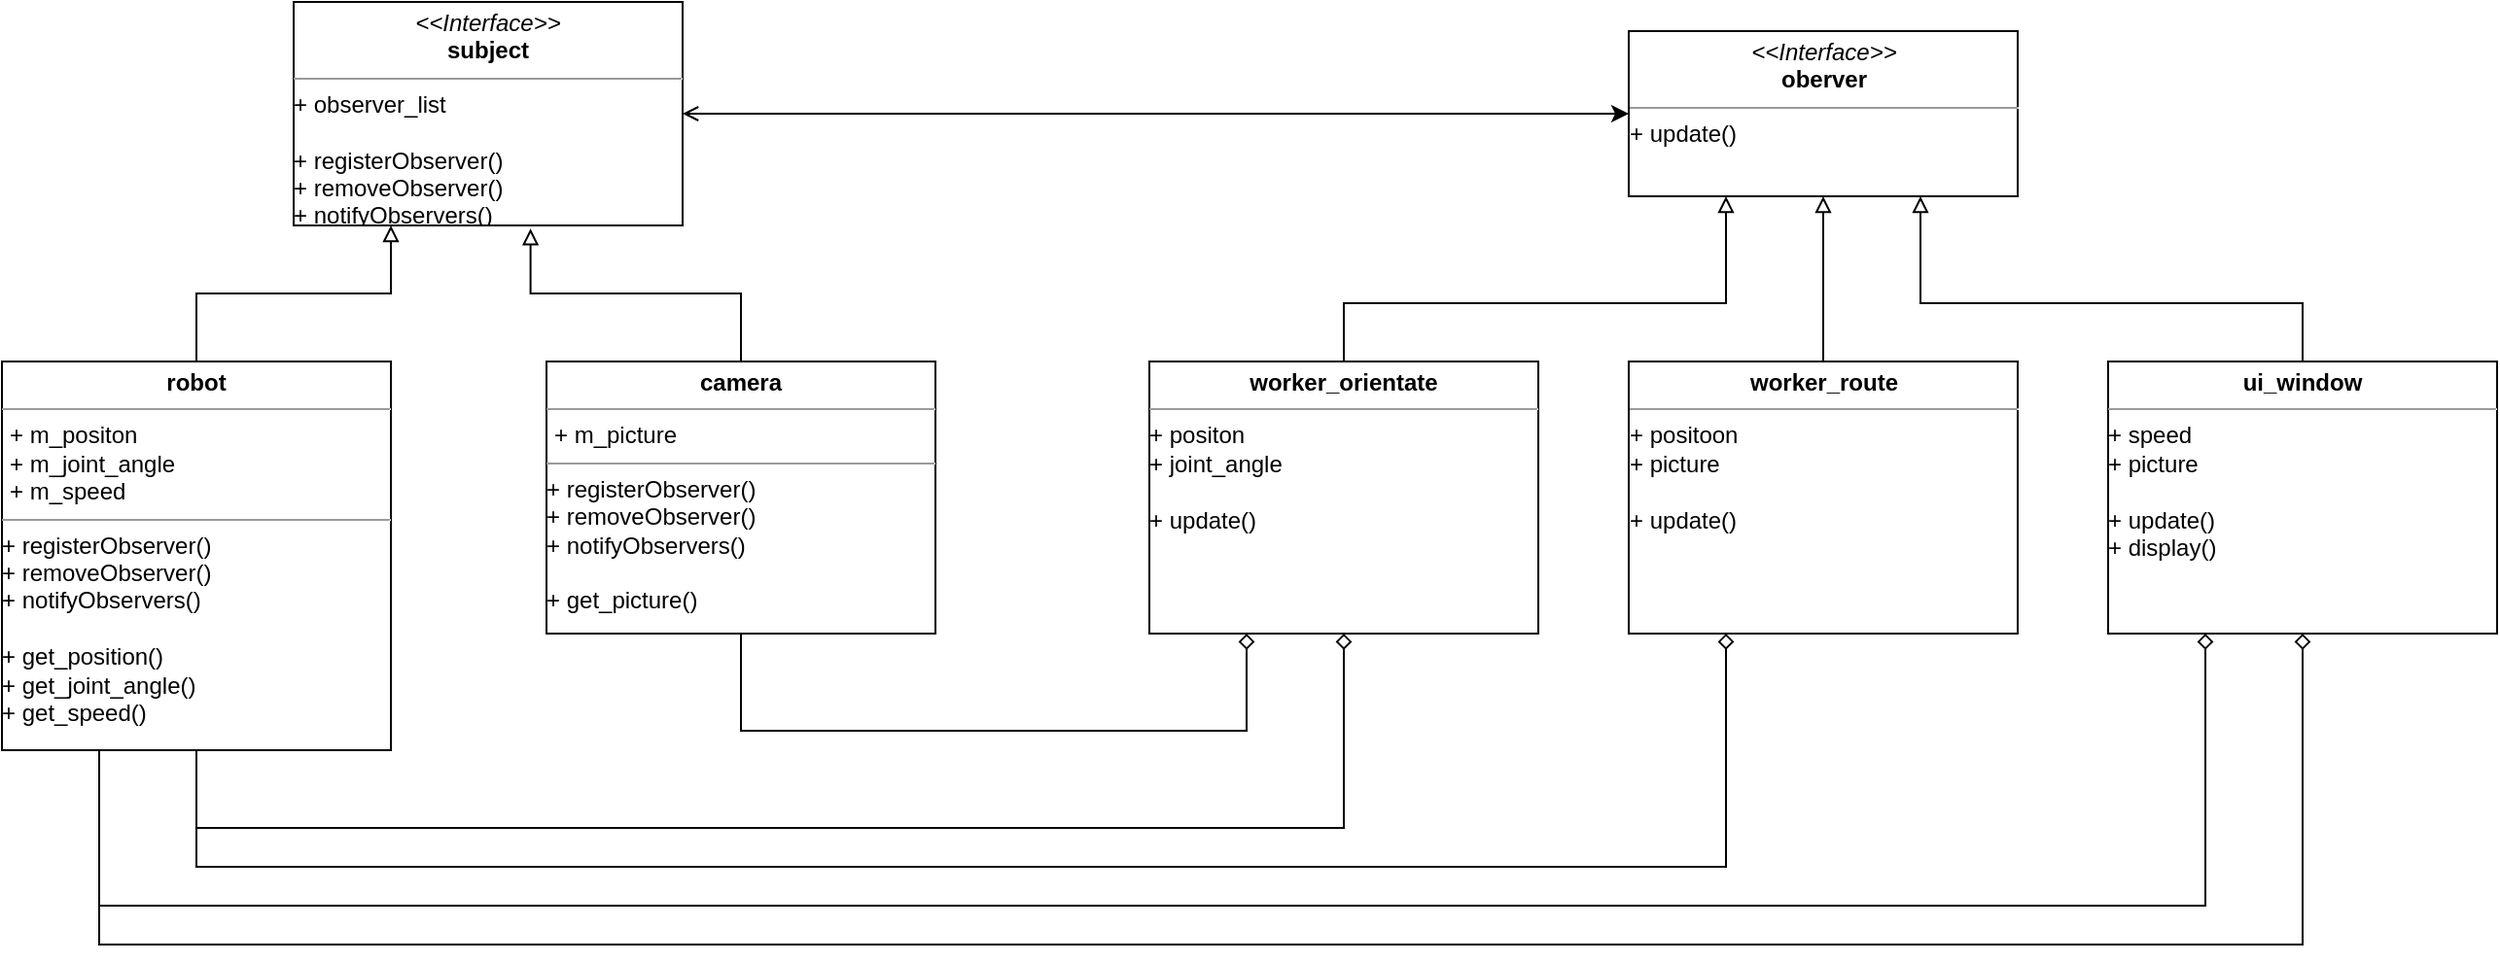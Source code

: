 <mxfile version="10.7.7" type="device"><diagram name="Page-1" id="b5b7bab2-c9e2-2cf4-8b2a-24fd1a2a6d21"><mxGraphModel dx="1119" dy="719" grid="1" gridSize="10" guides="1" tooltips="1" connect="1" arrows="1" fold="1" page="1" pageScale="1" pageWidth="827" pageHeight="1169" background="#ffffff" math="0" shadow="0"><root><mxCell id="0"/><mxCell id="1" parent="0"/><mxCell id="PspNxIg9E7C1y30Bb6tA-11" style="edgeStyle=orthogonalEdgeStyle;rounded=0;orthogonalLoop=1;jettySize=auto;html=1;entryX=0.25;entryY=1;entryDx=0;entryDy=0;endArrow=block;endFill=0;" edge="1" parent="1" source="PspNxIg9E7C1y30Bb6tA-7" target="PspNxIg9E7C1y30Bb6tA-10"><mxGeometry relative="1" as="geometry"/></mxCell><mxCell id="gdC_bUg8s1mIforYcPa6-1" style="edgeStyle=orthogonalEdgeStyle;rounded=0;orthogonalLoop=1;jettySize=auto;html=1;entryX=0.25;entryY=1;entryDx=0;entryDy=0;endArrow=diamond;endFill=0;" edge="1" parent="1" source="PspNxIg9E7C1y30Bb6tA-7" target="PspNxIg9E7C1y30Bb6tA-15"><mxGeometry relative="1" as="geometry"><Array as="points"><mxPoint x="190" y="480"/><mxPoint x="976" y="480"/></Array></mxGeometry></mxCell><mxCell id="gdC_bUg8s1mIforYcPa6-3" style="edgeStyle=orthogonalEdgeStyle;rounded=0;orthogonalLoop=1;jettySize=auto;html=1;entryX=0.5;entryY=1;entryDx=0;entryDy=0;endArrow=diamond;endFill=0;" edge="1" parent="1" source="PspNxIg9E7C1y30Bb6tA-7" target="PspNxIg9E7C1y30Bb6tA-16"><mxGeometry relative="1" as="geometry"><Array as="points"><mxPoint x="190" y="460"/><mxPoint x="780" y="460"/></Array></mxGeometry></mxCell><mxCell id="gdC_bUg8s1mIforYcPa6-4" style="edgeStyle=orthogonalEdgeStyle;rounded=0;orthogonalLoop=1;jettySize=auto;html=1;exitX=0.25;exitY=1;exitDx=0;exitDy=0;endArrow=diamond;endFill=0;entryX=0.25;entryY=1;entryDx=0;entryDy=0;" edge="1" parent="1" source="PspNxIg9E7C1y30Bb6tA-7" target="PspNxIg9E7C1y30Bb6tA-17"><mxGeometry relative="1" as="geometry"><mxPoint x="1250" y="530" as="targetPoint"/><Array as="points"><mxPoint x="140" y="500"/><mxPoint x="1223" y="500"/></Array></mxGeometry></mxCell><mxCell id="gdC_bUg8s1mIforYcPa6-5" style="edgeStyle=orthogonalEdgeStyle;rounded=0;orthogonalLoop=1;jettySize=auto;html=1;entryX=0.5;entryY=1;entryDx=0;entryDy=0;endArrow=diamond;endFill=0;exitX=0.25;exitY=1;exitDx=0;exitDy=0;" edge="1" parent="1" source="PspNxIg9E7C1y30Bb6tA-7" target="PspNxIg9E7C1y30Bb6tA-17"><mxGeometry relative="1" as="geometry"><Array as="points"><mxPoint x="140" y="520"/><mxPoint x="1273" y="520"/></Array></mxGeometry></mxCell><mxCell id="PspNxIg9E7C1y30Bb6tA-7" value="&lt;p style=&quot;margin: 0px ; margin-top: 4px ; text-align: center&quot;&gt;&lt;b&gt;robot&lt;/b&gt;&lt;/p&gt;&lt;hr size=&quot;1&quot;&gt;&lt;p style=&quot;margin: 0px ; margin-left: 4px&quot;&gt;+ m_positon&lt;br&gt;+ m_joint_angle&lt;br&gt;&lt;/p&gt;&lt;p style=&quot;margin: 0px ; margin-left: 4px&quot;&gt;+ m_speed&lt;br&gt;&lt;/p&gt;&lt;hr size=&quot;1&quot;&gt;&lt;p style=&quot;margin: 0px ; margin-left: 4px&quot;&gt;&lt;/p&gt;+ registerObserver()&lt;br&gt;+ removeObserver()&lt;br&gt;+ notifyObservers()&lt;br&gt;&lt;br&gt;+ get_position()&lt;br&gt;+ get_joint_angle()&lt;br&gt;&lt;span&gt;+&amp;nbsp;&lt;/span&gt;get_speed()&lt;br&gt;&lt;p&gt;&lt;br&gt;&lt;/p&gt;" style="verticalAlign=top;align=left;overflow=fill;fontSize=12;fontFamily=Helvetica;html=1;" vertex="1" parent="1"><mxGeometry x="90" y="220" width="200" height="200" as="geometry"/></mxCell><mxCell id="PspNxIg9E7C1y30Bb6tA-12" style="edgeStyle=orthogonalEdgeStyle;rounded=0;orthogonalLoop=1;jettySize=auto;html=1;entryX=0.609;entryY=1.014;entryDx=0;entryDy=0;entryPerimeter=0;endArrow=block;endFill=0;" edge="1" parent="1" source="PspNxIg9E7C1y30Bb6tA-8" target="PspNxIg9E7C1y30Bb6tA-10"><mxGeometry relative="1" as="geometry"/></mxCell><mxCell id="gdC_bUg8s1mIforYcPa6-2" style="edgeStyle=orthogonalEdgeStyle;rounded=0;orthogonalLoop=1;jettySize=auto;html=1;entryX=0.25;entryY=1;entryDx=0;entryDy=0;endArrow=diamond;endFill=0;" edge="1" parent="1" source="PspNxIg9E7C1y30Bb6tA-8" target="PspNxIg9E7C1y30Bb6tA-16"><mxGeometry relative="1" as="geometry"><Array as="points"><mxPoint x="470" y="410"/><mxPoint x="730" y="410"/></Array></mxGeometry></mxCell><mxCell id="PspNxIg9E7C1y30Bb6tA-8" value="&lt;p style=&quot;margin: 0px ; margin-top: 4px ; text-align: center&quot;&gt;&lt;b&gt;camera&lt;/b&gt;&lt;/p&gt;&lt;hr size=&quot;1&quot;&gt;&lt;p style=&quot;margin: 0px ; margin-left: 4px&quot;&gt;+ m_picture&lt;/p&gt;&lt;hr size=&quot;1&quot;&gt;&lt;p style=&quot;margin: 0px ; margin-left: 4px&quot;&gt;&lt;/p&gt;+ registerObserver()&lt;br&gt;+ removeObserver()&lt;br&gt;+ notifyObservers()&lt;br&gt;&lt;br&gt;+ get_picture()&lt;br&gt;&lt;p&gt;&lt;br&gt;&lt;/p&gt;" style="verticalAlign=top;align=left;overflow=fill;fontSize=12;fontFamily=Helvetica;html=1;" vertex="1" parent="1"><mxGeometry x="370" y="220" width="200" height="140" as="geometry"/></mxCell><mxCell id="PspNxIg9E7C1y30Bb6tA-10" value="&lt;p style=&quot;margin: 0px ; margin-top: 4px ; text-align: center&quot;&gt;&lt;i&gt;&amp;lt;&amp;lt;Interface&amp;gt;&amp;gt;&lt;/i&gt;&lt;br&gt;&lt;b&gt;subject&lt;/b&gt;&lt;/p&gt;&lt;hr size=&quot;1&quot;&gt;&lt;p style=&quot;margin: 0px ; margin-left: 4px&quot;&gt;&lt;/p&gt;+ observer_list&lt;br&gt;&lt;br&gt;+ registerObserver()&lt;br&gt;+ removeObserver()&lt;br&gt;+ notifyObservers()&lt;br&gt;&lt;br&gt;" style="verticalAlign=top;align=left;overflow=fill;fontSize=12;fontFamily=Helvetica;html=1;" vertex="1" parent="1"><mxGeometry x="240" y="35" width="200" height="115" as="geometry"/></mxCell><mxCell id="MRqCtrHdPYhEA0VnwB7p-3" style="edgeStyle=orthogonalEdgeStyle;rounded=0;orthogonalLoop=1;jettySize=auto;html=1;entryX=1;entryY=0.5;entryDx=0;entryDy=0;endArrow=open;endFill=0;startArrow=classic;startFill=1;" edge="1" parent="1" source="PspNxIg9E7C1y30Bb6tA-13" target="PspNxIg9E7C1y30Bb6tA-10"><mxGeometry relative="1" as="geometry"/></mxCell><mxCell id="PspNxIg9E7C1y30Bb6tA-13" value="&lt;p style=&quot;margin: 0px ; margin-top: 4px ; text-align: center&quot;&gt;&lt;i&gt;&amp;lt;&amp;lt;Interface&amp;gt;&amp;gt;&lt;/i&gt;&lt;br&gt;&lt;b&gt;oberver&lt;/b&gt;&lt;/p&gt;&lt;hr size=&quot;1&quot;&gt;&lt;p style=&quot;margin: 0px ; margin-left: 4px&quot;&gt;&lt;/p&gt;&lt;p style=&quot;margin: 0px ; margin-left: 4px&quot;&gt;&lt;/p&gt;+ update()&lt;br&gt;&lt;br&gt;" style="verticalAlign=top;align=left;overflow=fill;fontSize=12;fontFamily=Helvetica;html=1;" vertex="1" parent="1"><mxGeometry x="926.5" y="50" width="200" height="85" as="geometry"/></mxCell><mxCell id="PspNxIg9E7C1y30Bb6tA-18" style="edgeStyle=orthogonalEdgeStyle;rounded=0;orthogonalLoop=1;jettySize=auto;html=1;entryX=0.25;entryY=1;entryDx=0;entryDy=0;endArrow=block;endFill=0;exitX=0.5;exitY=0;exitDx=0;exitDy=0;" edge="1" parent="1" source="PspNxIg9E7C1y30Bb6tA-16" target="PspNxIg9E7C1y30Bb6tA-13"><mxGeometry relative="1" as="geometry"><Array as="points"><mxPoint x="780" y="190"/><mxPoint x="977" y="190"/></Array></mxGeometry></mxCell><mxCell id="PspNxIg9E7C1y30Bb6tA-15" value="&lt;p style=&quot;margin: 0px ; margin-top: 4px ; text-align: center&quot;&gt;&lt;b&gt;worker_route&lt;/b&gt;&lt;/p&gt;&lt;hr size=&quot;1&quot;&gt;&lt;p style=&quot;margin: 0px ; margin-left: 4px&quot;&gt;&lt;/p&gt;+ positoon&lt;br&gt;+ picture&lt;br&gt;&lt;br&gt;+ update()&lt;br&gt;&lt;p&gt;&lt;br&gt;&lt;/p&gt;" style="verticalAlign=top;align=left;overflow=fill;fontSize=12;fontFamily=Helvetica;html=1;" vertex="1" parent="1"><mxGeometry x="926.5" y="220" width="200" height="140" as="geometry"/></mxCell><mxCell id="PspNxIg9E7C1y30Bb6tA-19" style="edgeStyle=orthogonalEdgeStyle;rounded=0;orthogonalLoop=1;jettySize=auto;html=1;endArrow=block;endFill=0;exitX=0.5;exitY=0;exitDx=0;exitDy=0;entryX=0.5;entryY=1;entryDx=0;entryDy=0;" edge="1" parent="1" source="PspNxIg9E7C1y30Bb6tA-15" target="PspNxIg9E7C1y30Bb6tA-13"><mxGeometry relative="1" as="geometry"><mxPoint x="1020" y="135" as="targetPoint"/><Array as="points"><mxPoint x="1027" y="150"/><mxPoint x="1027" y="150"/></Array></mxGeometry></mxCell><mxCell id="PspNxIg9E7C1y30Bb6tA-16" value="&lt;p style=&quot;margin: 0px ; margin-top: 4px ; text-align: center&quot;&gt;&lt;b&gt;worker_orientate&lt;/b&gt;&lt;/p&gt;&lt;hr size=&quot;1&quot;&gt;&lt;p style=&quot;margin: 0px ; margin-left: 4px&quot;&gt;&lt;/p&gt;+ positon&lt;br&gt;+ joint_angle&lt;br&gt;&lt;br&gt;+ update()&lt;br&gt;&lt;p&gt;&lt;br&gt;&lt;/p&gt;" style="verticalAlign=top;align=left;overflow=fill;fontSize=12;fontFamily=Helvetica;html=1;" vertex="1" parent="1"><mxGeometry x="680" y="220" width="200" height="140" as="geometry"/></mxCell><mxCell id="PspNxIg9E7C1y30Bb6tA-21" style="edgeStyle=orthogonalEdgeStyle;rounded=0;orthogonalLoop=1;jettySize=auto;html=1;entryX=0.75;entryY=1;entryDx=0;entryDy=0;endArrow=block;endFill=0;" edge="1" parent="1" source="PspNxIg9E7C1y30Bb6tA-17" target="PspNxIg9E7C1y30Bb6tA-13"><mxGeometry relative="1" as="geometry"><Array as="points"><mxPoint x="1273" y="190"/><mxPoint x="1077" y="190"/></Array></mxGeometry></mxCell><mxCell id="PspNxIg9E7C1y30Bb6tA-17" value="&lt;p style=&quot;margin: 0px ; margin-top: 4px ; text-align: center&quot;&gt;&lt;b&gt;ui_window&lt;/b&gt;&lt;/p&gt;&lt;hr size=&quot;1&quot;&gt;&lt;p style=&quot;margin: 0px ; margin-left: 4px&quot;&gt;&lt;/p&gt;+ speed&lt;br&gt;+ picture&lt;br&gt;&lt;br&gt;+ update()&lt;br&gt;+ display()&lt;br&gt;&lt;br&gt;&lt;p&gt;&lt;br&gt;&lt;/p&gt;" style="verticalAlign=top;align=left;overflow=fill;fontSize=12;fontFamily=Helvetica;html=1;" vertex="1" parent="1"><mxGeometry x="1173" y="220" width="200" height="140" as="geometry"/></mxCell></root></mxGraphModel></diagram><diagram name="Page-2" id="aJvpsv0_vVKloYBWUg7q"><mxGraphModel dx="951" dy="611" grid="1" gridSize="10" guides="1" tooltips="1" connect="1" arrows="1" fold="1" page="1" pageScale="1" pageWidth="827" pageHeight="1169" background="#ffffff" math="0" shadow="0"><root><mxCell id="W8yMElDfUsz_J_6H6Txv-0"/><mxCell id="W8yMElDfUsz_J_6H6Txv-1" parent="W8yMElDfUsz_J_6H6Txv-0"/><mxCell id="W8yMElDfUsz_J_6H6Txv-2" style="edgeStyle=orthogonalEdgeStyle;rounded=0;orthogonalLoop=1;jettySize=auto;html=1;entryX=0.25;entryY=1;entryDx=0;entryDy=0;dashed=1;endArrow=block;endFill=0;" edge="1" parent="W8yMElDfUsz_J_6H6Txv-1" source="W8yMElDfUsz_J_6H6Txv-3" target="W8yMElDfUsz_J_6H6Txv-7"><mxGeometry relative="1" as="geometry"/></mxCell><mxCell id="fb5yvrldr1oDKp3OKLRI-0" style="edgeStyle=orthogonalEdgeStyle;rounded=0;orthogonalLoop=1;jettySize=auto;html=1;entryX=0.25;entryY=0;entryDx=0;entryDy=0;endArrow=diamond;endFill=0;" edge="1" parent="W8yMElDfUsz_J_6H6Txv-1" source="W8yMElDfUsz_J_6H6Txv-3" target="OzFSHJIrj4suL6MQCJcx-0"><mxGeometry relative="1" as="geometry"><Array as="points"><mxPoint x="180" y="20"/><mxPoint x="550" y="20"/></Array></mxGeometry></mxCell><mxCell id="BfhAlkzO39DyHeNsnPbo-0" style="edgeStyle=orthogonalEdgeStyle;rounded=0;orthogonalLoop=1;jettySize=auto;html=1;exitX=0.25;exitY=0;exitDx=0;exitDy=0;startArrow=none;startFill=0;endArrow=open;endFill=0;entryX=0.25;entryY=0;entryDx=0;entryDy=0;" edge="1" parent="W8yMElDfUsz_J_6H6Txv-1" source="W8yMElDfUsz_J_6H6Txv-3" target="OzFSHJIrj4suL6MQCJcx-1"><mxGeometry relative="1" as="geometry"><mxPoint x="160" y="10" as="targetPoint"/><Array as="points"><mxPoint x="160" y="10"/><mxPoint x="810" y="10"/></Array></mxGeometry></mxCell><mxCell id="W8yMElDfUsz_J_6H6Txv-3" value="&lt;p style=&quot;margin: 0px ; margin-top: 4px ; text-align: center&quot;&gt;&lt;b&gt;linux_platrorm&lt;/b&gt;&lt;/p&gt;&lt;hr size=&quot;1&quot;&gt;&lt;p style=&quot;margin: 0px ; margin-left: 4px&quot;&gt;&lt;br&gt;&lt;/p&gt;&lt;hr size=&quot;1&quot;&gt;&lt;p style=&quot;margin: 0px ; margin-left: 4px&quot;&gt;&lt;/p&gt;+ ui_control()&lt;br&gt;+ logger()&lt;br&gt;&lt;br&gt;&lt;p&gt;&lt;br&gt;&lt;/p&gt;" style="verticalAlign=top;align=left;overflow=fill;fontSize=12;fontFamily=Helvetica;html=1;" vertex="1" parent="W8yMElDfUsz_J_6H6Txv-1"><mxGeometry x="120" y="280" width="160" height="200" as="geometry"/></mxCell><mxCell id="W8yMElDfUsz_J_6H6Txv-7" value="&lt;p style=&quot;margin: 0px ; margin-top: 4px ; text-align: center&quot;&gt;&lt;i&gt;&amp;lt;&amp;lt;Interface&amp;gt;&amp;gt;&lt;/i&gt;&lt;br&gt;&lt;b&gt;platform_factory&lt;/b&gt;&lt;/p&gt;&lt;hr size=&quot;1&quot;&gt;&lt;p style=&quot;margin: 0px ; margin-left: 4px&quot;&gt;&lt;/p&gt;+ creat_platform()&lt;br&gt;" style="verticalAlign=top;align=left;overflow=fill;fontSize=12;fontFamily=Helvetica;html=1;" vertex="1" parent="W8yMElDfUsz_J_6H6Txv-1"><mxGeometry x="240" y="45" width="200" height="95" as="geometry"/></mxCell><mxCell id="OzFSHJIrj4suL6MQCJcx-0" value="&lt;p style=&quot;margin: 0px ; margin-top: 4px ; text-align: center&quot;&gt;&lt;i&gt;&amp;lt;&amp;lt;Interface&amp;gt;&amp;gt;&lt;/i&gt;&lt;br&gt;&lt;b&gt;UIController&lt;/b&gt;&lt;/p&gt;&lt;hr size=&quot;1&quot;&gt;&lt;p style=&quot;margin: 0px ; margin-left: 4px&quot;&gt;&lt;/p&gt;+ ui_control()&lt;br&gt;&lt;br&gt;" style="verticalAlign=top;align=left;overflow=fill;fontSize=12;fontFamily=Helvetica;html=1;" vertex="1" parent="W8yMElDfUsz_J_6H6Txv-1"><mxGeometry x="500" y="45" width="200" height="95" as="geometry"/></mxCell><mxCell id="OzFSHJIrj4suL6MQCJcx-1" value="&lt;p style=&quot;margin: 0px ; margin-top: 4px ; text-align: center&quot;&gt;&lt;i&gt;&amp;lt;&amp;lt;Interface&amp;gt;&amp;gt;&lt;/i&gt;&lt;br&gt;&lt;b&gt;LogRecorder&lt;/b&gt;&lt;/p&gt;&lt;hr size=&quot;1&quot;&gt;&lt;p style=&quot;margin: 0px ; margin-left: 4px&quot;&gt;&lt;/p&gt;+ logger()&lt;br&gt;&lt;br&gt;" style="verticalAlign=top;align=left;overflow=fill;fontSize=12;fontFamily=Helvetica;html=1;" vertex="1" parent="W8yMElDfUsz_J_6H6Txv-1"><mxGeometry x="760" y="45" width="200" height="95" as="geometry"/></mxCell><mxCell id="OzFSHJIrj4suL6MQCJcx-4" style="edgeStyle=orthogonalEdgeStyle;rounded=0;orthogonalLoop=1;jettySize=auto;html=1;entryX=0.5;entryY=1;entryDx=0;entryDy=0;endArrow=block;endFill=0;dashed=1;exitX=0.25;exitY=0;exitDx=0;exitDy=0;" edge="1" parent="W8yMElDfUsz_J_6H6Txv-1" source="OzFSHJIrj4suL6MQCJcx-3" target="W8yMElDfUsz_J_6H6Txv-7"><mxGeometry relative="1" as="geometry"/></mxCell><mxCell id="BfhAlkzO39DyHeNsnPbo-1" style="edgeStyle=orthogonalEdgeStyle;rounded=0;orthogonalLoop=1;jettySize=auto;html=1;exitX=0.5;exitY=0;exitDx=0;exitDy=0;startArrow=none;startFill=0;endArrow=open;endFill=0;entryX=0.25;entryY=1;entryDx=0;entryDy=0;" edge="1" parent="W8yMElDfUsz_J_6H6Txv-1" source="OzFSHJIrj4suL6MQCJcx-3" target="OzFSHJIrj4suL6MQCJcx-0"><mxGeometry relative="1" as="geometry"><mxPoint x="540" y="160" as="targetPoint"/><Array as="points"><mxPoint x="390" y="200"/><mxPoint x="550" y="200"/></Array></mxGeometry></mxCell><mxCell id="BfhAlkzO39DyHeNsnPbo-2" style="edgeStyle=orthogonalEdgeStyle;rounded=0;orthogonalLoop=1;jettySize=auto;html=1;exitX=0.75;exitY=0;exitDx=0;exitDy=0;entryX=0.25;entryY=1;entryDx=0;entryDy=0;startArrow=none;startFill=0;endArrow=open;endFill=0;" edge="1" parent="W8yMElDfUsz_J_6H6Txv-1" source="OzFSHJIrj4suL6MQCJcx-3" target="OzFSHJIrj4suL6MQCJcx-1"><mxGeometry relative="1" as="geometry"/></mxCell><mxCell id="OzFSHJIrj4suL6MQCJcx-3" value="&lt;p style=&quot;margin: 0px ; margin-top: 4px ; text-align: center&quot;&gt;&lt;b&gt;windows_platrorm&lt;/b&gt;&lt;/p&gt;&lt;hr size=&quot;1&quot;&gt;&lt;p style=&quot;margin: 0px ; margin-left: 4px&quot;&gt;&lt;br&gt;&lt;/p&gt;&lt;hr size=&quot;1&quot;&gt;&lt;p style=&quot;margin: 0px ; margin-left: 4px&quot;&gt;&lt;/p&gt;+ ui_control()&lt;br&gt;+ logger()&lt;br&gt;&lt;br&gt;&lt;br&gt;&lt;p&gt;&lt;br&gt;&lt;/p&gt;" style="verticalAlign=top;align=left;overflow=fill;fontSize=12;fontFamily=Helvetica;html=1;" vertex="1" parent="W8yMElDfUsz_J_6H6Txv-1"><mxGeometry x="310" y="280" width="160" height="200" as="geometry"/></mxCell><mxCell id="OzFSHJIrj4suL6MQCJcx-6" style="edgeStyle=orthogonalEdgeStyle;rounded=0;orthogonalLoop=1;jettySize=auto;html=1;entryX=0.75;entryY=1;entryDx=0;entryDy=0;endArrow=block;endFill=0;dashed=1;" edge="1" parent="W8yMElDfUsz_J_6H6Txv-1" source="OzFSHJIrj4suL6MQCJcx-5" target="W8yMElDfUsz_J_6H6Txv-7"><mxGeometry relative="1" as="geometry"><Array as="points"><mxPoint x="580" y="180"/><mxPoint x="390" y="180"/></Array></mxGeometry></mxCell><mxCell id="BfhAlkzO39DyHeNsnPbo-3" style="edgeStyle=orthogonalEdgeStyle;rounded=0;orthogonalLoop=1;jettySize=auto;html=1;exitX=0.25;exitY=0;exitDx=0;exitDy=0;entryX=0.5;entryY=1;entryDx=0;entryDy=0;startArrow=none;startFill=0;endArrow=open;endFill=0;" edge="1" parent="W8yMElDfUsz_J_6H6Txv-1" source="OzFSHJIrj4suL6MQCJcx-5" target="OzFSHJIrj4suL6MQCJcx-0"><mxGeometry relative="1" as="geometry"><Array as="points"><mxPoint x="540" y="250"/><mxPoint x="600" y="250"/></Array></mxGeometry></mxCell><mxCell id="BfhAlkzO39DyHeNsnPbo-4" style="edgeStyle=orthogonalEdgeStyle;rounded=0;orthogonalLoop=1;jettySize=auto;html=1;exitX=0.75;exitY=0;exitDx=0;exitDy=0;entryX=0.75;entryY=1;entryDx=0;entryDy=0;startArrow=none;startFill=0;endArrow=open;endFill=0;" edge="1" parent="W8yMElDfUsz_J_6H6Txv-1" source="OzFSHJIrj4suL6MQCJcx-5" target="OzFSHJIrj4suL6MQCJcx-1"><mxGeometry relative="1" as="geometry"><Array as="points"><mxPoint x="620" y="270"/><mxPoint x="910" y="270"/></Array></mxGeometry></mxCell><mxCell id="OzFSHJIrj4suL6MQCJcx-5" value="&lt;p style=&quot;margin: 0px ; margin-top: 4px ; text-align: center&quot;&gt;&lt;b&gt;android_platrorm&lt;/b&gt;&lt;/p&gt;&lt;hr size=&quot;1&quot;&gt;&lt;p style=&quot;margin: 0px ; margin-left: 4px&quot;&gt;&lt;br&gt;&lt;/p&gt;&lt;hr size=&quot;1&quot;&gt;&lt;p style=&quot;margin: 0px ; margin-left: 4px&quot;&gt;&lt;/p&gt;+ ui_control()&lt;br&gt;+ logger()&lt;br&gt;&lt;br&gt;&lt;br&gt;&lt;p&gt;&lt;br&gt;&lt;/p&gt;" style="verticalAlign=top;align=left;overflow=fill;fontSize=12;fontFamily=Helvetica;html=1;" vertex="1" parent="W8yMElDfUsz_J_6H6Txv-1"><mxGeometry x="500" y="280" width="160" height="200" as="geometry"/></mxCell></root></mxGraphModel></diagram></mxfile>